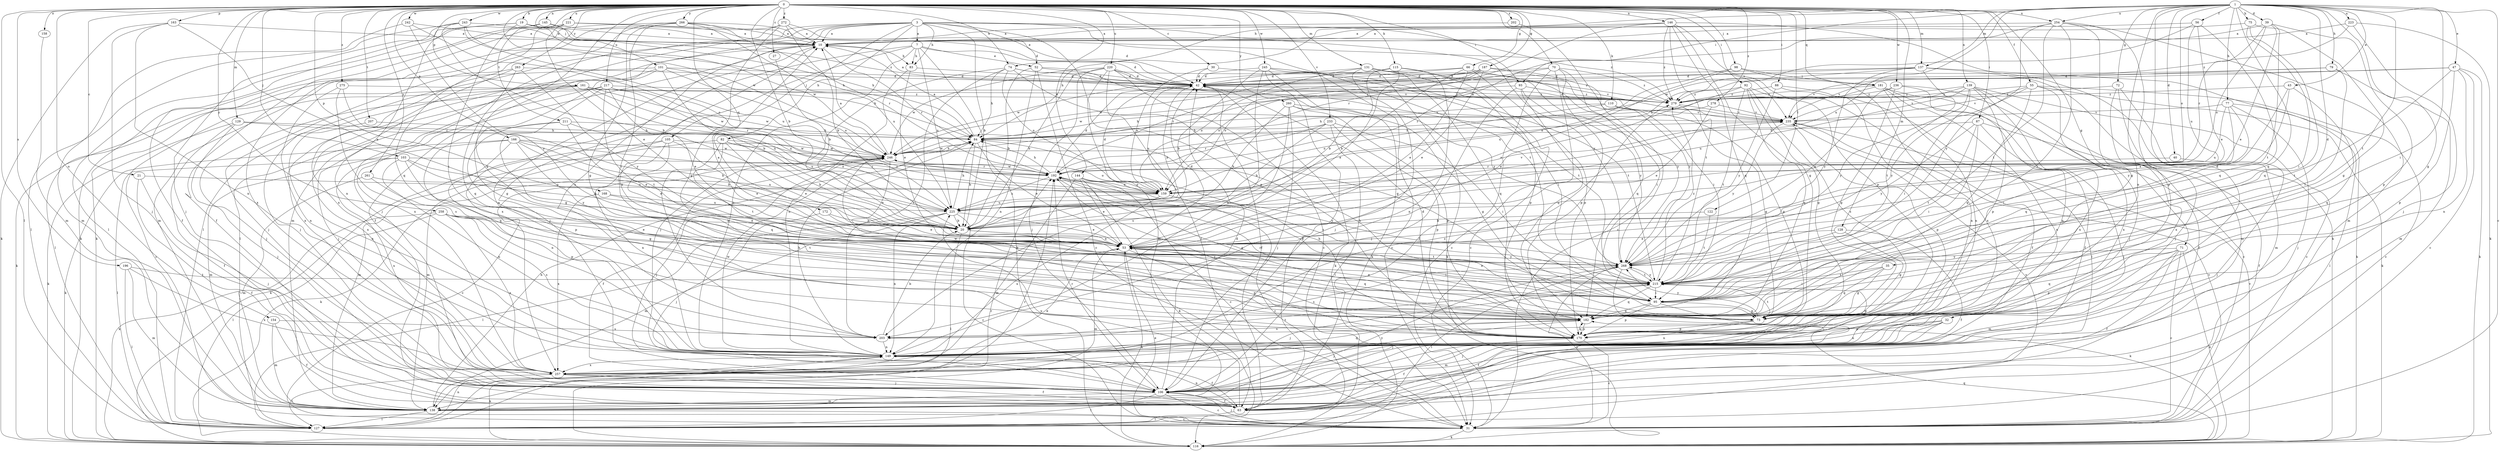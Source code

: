 strict digraph  {
0;
1;
3;
7;
10;
19;
20;
21;
27;
30;
31;
32;
35;
39;
40;
42;
43;
47;
52;
53;
55;
56;
63;
66;
70;
71;
72;
73;
74;
75;
77;
79;
82;
83;
84;
87;
88;
92;
93;
95;
98;
101;
103;
105;
106;
110;
115;
116;
122;
127;
128;
129;
131;
137;
138;
139;
144;
145;
146;
149;
154;
158;
159;
161;
163;
166;
168;
170;
172;
181;
182;
187;
192;
196;
202;
203;
207;
211;
215;
217;
220;
221;
223;
225;
233;
235;
236;
242;
243;
245;
246;
254;
257;
258;
260;
261;
263;
266;
268;
272;
275;
278;
279;
0 -> 19  [label=b];
0 -> 20  [label=b];
0 -> 21  [label=c];
0 -> 27  [label=c];
0 -> 30  [label=c];
0 -> 55  [label=f];
0 -> 66  [label=g];
0 -> 70  [label=g];
0 -> 71  [label=g];
0 -> 74  [label=h];
0 -> 87  [label=i];
0 -> 88  [label=i];
0 -> 92  [label=i];
0 -> 93  [label=i];
0 -> 98  [label=j];
0 -> 101  [label=j];
0 -> 103  [label=j];
0 -> 110  [label=k];
0 -> 115  [label=k];
0 -> 122  [label=l];
0 -> 127  [label=l];
0 -> 128  [label=m];
0 -> 129  [label=m];
0 -> 131  [label=m];
0 -> 137  [label=m];
0 -> 139  [label=n];
0 -> 144  [label=n];
0 -> 145  [label=n];
0 -> 146  [label=n];
0 -> 154  [label=o];
0 -> 158  [label=o];
0 -> 161  [label=p];
0 -> 163  [label=p];
0 -> 166  [label=p];
0 -> 168  [label=p];
0 -> 172  [label=q];
0 -> 181  [label=q];
0 -> 182  [label=q];
0 -> 187  [label=r];
0 -> 196  [label=s];
0 -> 202  [label=s];
0 -> 207  [label=t];
0 -> 211  [label=t];
0 -> 217  [label=u];
0 -> 220  [label=u];
0 -> 221  [label=u];
0 -> 233  [label=v];
0 -> 236  [label=w];
0 -> 242  [label=w];
0 -> 243  [label=w];
0 -> 245  [label=w];
0 -> 246  [label=w];
0 -> 254  [label=x];
0 -> 258  [label=y];
0 -> 260  [label=y];
0 -> 261  [label=y];
0 -> 263  [label=y];
0 -> 266  [label=y];
0 -> 272  [label=z];
0 -> 275  [label=z];
0 -> 278  [label=z];
1 -> 31  [label=c];
1 -> 32  [label=d];
1 -> 35  [label=d];
1 -> 39  [label=d];
1 -> 40  [label=d];
1 -> 43  [label=e];
1 -> 47  [label=e];
1 -> 56  [label=f];
1 -> 72  [label=g];
1 -> 73  [label=g];
1 -> 74  [label=h];
1 -> 75  [label=h];
1 -> 77  [label=h];
1 -> 79  [label=h];
1 -> 93  [label=i];
1 -> 95  [label=i];
1 -> 137  [label=m];
1 -> 149  [label=n];
1 -> 159  [label=o];
1 -> 182  [label=q];
1 -> 215  [label=t];
1 -> 223  [label=u];
1 -> 225  [label=u];
1 -> 254  [label=x];
3 -> 7  [label=a];
3 -> 10  [label=a];
3 -> 20  [label=b];
3 -> 52  [label=e];
3 -> 63  [label=f];
3 -> 82  [label=h];
3 -> 83  [label=h];
3 -> 105  [label=j];
3 -> 127  [label=l];
3 -> 138  [label=m];
3 -> 170  [label=p];
3 -> 203  [label=s];
3 -> 215  [label=t];
3 -> 268  [label=y];
3 -> 279  [label=z];
7 -> 42  [label=d];
7 -> 52  [label=e];
7 -> 83  [label=h];
7 -> 106  [label=j];
7 -> 116  [label=k];
7 -> 149  [label=n];
7 -> 225  [label=u];
7 -> 257  [label=x];
10 -> 83  [label=h];
10 -> 127  [label=l];
10 -> 192  [label=r];
10 -> 257  [label=x];
19 -> 10  [label=a];
19 -> 63  [label=f];
19 -> 95  [label=i];
19 -> 149  [label=n];
19 -> 246  [label=w];
19 -> 279  [label=z];
20 -> 53  [label=e];
20 -> 127  [label=l];
20 -> 215  [label=t];
21 -> 63  [label=f];
21 -> 106  [label=j];
21 -> 159  [label=o];
27 -> 20  [label=b];
30 -> 42  [label=d];
30 -> 159  [label=o];
30 -> 268  [label=y];
31 -> 53  [label=e];
31 -> 106  [label=j];
31 -> 116  [label=k];
31 -> 235  [label=v];
31 -> 268  [label=y];
32 -> 63  [label=f];
32 -> 106  [label=j];
32 -> 138  [label=m];
32 -> 149  [label=n];
32 -> 170  [label=p];
35 -> 73  [label=g];
35 -> 95  [label=i];
35 -> 182  [label=q];
35 -> 215  [label=t];
39 -> 10  [label=a];
39 -> 53  [label=e];
39 -> 159  [label=o];
39 -> 170  [label=p];
39 -> 192  [label=r];
39 -> 215  [label=t];
40 -> 106  [label=j];
40 -> 192  [label=r];
42 -> 10  [label=a];
42 -> 20  [label=b];
42 -> 63  [label=f];
42 -> 116  [label=k];
42 -> 225  [label=u];
42 -> 279  [label=z];
43 -> 53  [label=e];
43 -> 182  [label=q];
43 -> 268  [label=y];
43 -> 279  [label=z];
47 -> 31  [label=c];
47 -> 42  [label=d];
47 -> 116  [label=k];
47 -> 149  [label=n];
47 -> 170  [label=p];
47 -> 215  [label=t];
47 -> 235  [label=v];
52 -> 20  [label=b];
52 -> 31  [label=c];
52 -> 42  [label=d];
52 -> 149  [label=n];
52 -> 268  [label=y];
53 -> 42  [label=d];
53 -> 95  [label=i];
53 -> 116  [label=k];
53 -> 138  [label=m];
53 -> 170  [label=p];
53 -> 182  [label=q];
53 -> 268  [label=y];
55 -> 31  [label=c];
55 -> 116  [label=k];
55 -> 182  [label=q];
55 -> 235  [label=v];
55 -> 257  [label=x];
55 -> 268  [label=y];
55 -> 279  [label=z];
56 -> 10  [label=a];
56 -> 53  [label=e];
56 -> 182  [label=q];
56 -> 225  [label=u];
56 -> 246  [label=w];
63 -> 127  [label=l];
63 -> 149  [label=n];
63 -> 225  [label=u];
66 -> 20  [label=b];
66 -> 42  [label=d];
66 -> 53  [label=e];
66 -> 95  [label=i];
66 -> 170  [label=p];
66 -> 246  [label=w];
70 -> 31  [label=c];
70 -> 42  [label=d];
70 -> 63  [label=f];
70 -> 159  [label=o];
70 -> 170  [label=p];
70 -> 182  [label=q];
70 -> 279  [label=z];
71 -> 31  [label=c];
71 -> 63  [label=f];
71 -> 116  [label=k];
71 -> 138  [label=m];
71 -> 170  [label=p];
71 -> 182  [label=q];
71 -> 268  [label=y];
72 -> 106  [label=j];
72 -> 138  [label=m];
72 -> 257  [label=x];
72 -> 279  [label=z];
73 -> 149  [label=n];
73 -> 170  [label=p];
73 -> 192  [label=r];
73 -> 215  [label=t];
73 -> 268  [label=y];
74 -> 42  [label=d];
74 -> 73  [label=g];
74 -> 84  [label=h];
74 -> 106  [label=j];
74 -> 159  [label=o];
74 -> 203  [label=s];
74 -> 235  [label=v];
75 -> 10  [label=a];
75 -> 73  [label=g];
75 -> 95  [label=i];
75 -> 182  [label=q];
77 -> 95  [label=i];
77 -> 106  [label=j];
77 -> 127  [label=l];
77 -> 182  [label=q];
77 -> 225  [label=u];
77 -> 235  [label=v];
79 -> 42  [label=d];
79 -> 95  [label=i];
79 -> 138  [label=m];
79 -> 235  [label=v];
82 -> 20  [label=b];
82 -> 53  [label=e];
82 -> 138  [label=m];
82 -> 159  [label=o];
82 -> 203  [label=s];
82 -> 215  [label=t];
82 -> 246  [label=w];
83 -> 42  [label=d];
83 -> 53  [label=e];
83 -> 149  [label=n];
84 -> 10  [label=a];
84 -> 20  [label=b];
84 -> 53  [label=e];
84 -> 246  [label=w];
87 -> 63  [label=f];
87 -> 84  [label=h];
87 -> 95  [label=i];
87 -> 106  [label=j];
87 -> 215  [label=t];
87 -> 268  [label=y];
88 -> 127  [label=l];
88 -> 149  [label=n];
88 -> 268  [label=y];
88 -> 279  [label=z];
92 -> 53  [label=e];
92 -> 63  [label=f];
92 -> 73  [label=g];
92 -> 182  [label=q];
92 -> 203  [label=s];
92 -> 215  [label=t];
92 -> 279  [label=z];
93 -> 106  [label=j];
93 -> 182  [label=q];
93 -> 246  [label=w];
93 -> 268  [label=y];
93 -> 279  [label=z];
95 -> 53  [label=e];
95 -> 73  [label=g];
95 -> 84  [label=h];
95 -> 106  [label=j];
95 -> 170  [label=p];
95 -> 182  [label=q];
98 -> 53  [label=e];
98 -> 225  [label=u];
98 -> 257  [label=x];
98 -> 181  [label=i];
101 -> 20  [label=b];
101 -> 42  [label=d];
101 -> 73  [label=g];
101 -> 84  [label=h];
101 -> 106  [label=j];
101 -> 127  [label=l];
101 -> 159  [label=o];
103 -> 20  [label=b];
103 -> 73  [label=g];
103 -> 127  [label=l];
103 -> 149  [label=n];
103 -> 192  [label=r];
103 -> 225  [label=u];
103 -> 257  [label=x];
105 -> 53  [label=e];
105 -> 116  [label=k];
105 -> 138  [label=m];
105 -> 149  [label=n];
105 -> 182  [label=q];
105 -> 246  [label=w];
106 -> 31  [label=c];
106 -> 42  [label=d];
106 -> 63  [label=f];
106 -> 127  [label=l];
106 -> 138  [label=m];
106 -> 192  [label=r];
110 -> 73  [label=g];
110 -> 84  [label=h];
110 -> 159  [label=o];
110 -> 235  [label=v];
115 -> 20  [label=b];
115 -> 31  [label=c];
115 -> 42  [label=d];
115 -> 53  [label=e];
115 -> 149  [label=n];
116 -> 182  [label=q];
116 -> 192  [label=r];
116 -> 235  [label=v];
122 -> 20  [label=b];
122 -> 215  [label=t];
127 -> 149  [label=n];
127 -> 192  [label=r];
127 -> 235  [label=v];
128 -> 53  [label=e];
128 -> 63  [label=f];
128 -> 73  [label=g];
128 -> 215  [label=t];
129 -> 20  [label=b];
129 -> 63  [label=f];
129 -> 84  [label=h];
129 -> 106  [label=j];
129 -> 116  [label=k];
131 -> 42  [label=d];
131 -> 106  [label=j];
131 -> 116  [label=k];
131 -> 159  [label=o];
131 -> 170  [label=p];
131 -> 182  [label=q];
131 -> 235  [label=v];
137 -> 42  [label=d];
137 -> 116  [label=k];
137 -> 138  [label=m];
137 -> 159  [label=o];
137 -> 192  [label=r];
137 -> 215  [label=t];
137 -> 268  [label=y];
138 -> 31  [label=c];
138 -> 84  [label=h];
138 -> 127  [label=l];
138 -> 268  [label=y];
139 -> 31  [label=c];
139 -> 63  [label=f];
139 -> 95  [label=i];
139 -> 170  [label=p];
139 -> 225  [label=u];
139 -> 235  [label=v];
139 -> 257  [label=x];
139 -> 268  [label=y];
139 -> 279  [label=z];
144 -> 31  [label=c];
144 -> 53  [label=e];
144 -> 116  [label=k];
144 -> 138  [label=m];
144 -> 159  [label=o];
144 -> 268  [label=y];
145 -> 10  [label=a];
145 -> 63  [label=f];
145 -> 84  [label=h];
145 -> 127  [label=l];
146 -> 10  [label=a];
146 -> 73  [label=g];
146 -> 84  [label=h];
146 -> 116  [label=k];
146 -> 170  [label=p];
146 -> 182  [label=q];
146 -> 192  [label=r];
146 -> 215  [label=t];
146 -> 279  [label=z];
149 -> 10  [label=a];
149 -> 63  [label=f];
149 -> 84  [label=h];
149 -> 116  [label=k];
149 -> 182  [label=q];
149 -> 215  [label=t];
149 -> 246  [label=w];
149 -> 257  [label=x];
154 -> 63  [label=f];
154 -> 138  [label=m];
154 -> 203  [label=s];
158 -> 138  [label=m];
159 -> 31  [label=c];
159 -> 42  [label=d];
159 -> 225  [label=u];
159 -> 235  [label=v];
159 -> 257  [label=x];
161 -> 31  [label=c];
161 -> 106  [label=j];
161 -> 116  [label=k];
161 -> 192  [label=r];
161 -> 225  [label=u];
161 -> 246  [label=w];
161 -> 279  [label=z];
163 -> 10  [label=a];
163 -> 53  [label=e];
163 -> 106  [label=j];
163 -> 116  [label=k];
163 -> 149  [label=n];
166 -> 20  [label=b];
166 -> 53  [label=e];
166 -> 116  [label=k];
166 -> 138  [label=m];
166 -> 149  [label=n];
166 -> 159  [label=o];
166 -> 246  [label=w];
166 -> 268  [label=y];
168 -> 53  [label=e];
168 -> 225  [label=u];
168 -> 257  [label=x];
170 -> 31  [label=c];
170 -> 42  [label=d];
170 -> 63  [label=f];
170 -> 84  [label=h];
170 -> 182  [label=q];
170 -> 192  [label=r];
172 -> 20  [label=b];
172 -> 53  [label=e];
172 -> 106  [label=j];
181 -> 31  [label=c];
181 -> 63  [label=f];
181 -> 84  [label=h];
181 -> 149  [label=n];
181 -> 257  [label=x];
181 -> 279  [label=z];
182 -> 10  [label=a];
182 -> 106  [label=j];
182 -> 170  [label=p];
182 -> 203  [label=s];
182 -> 246  [label=w];
187 -> 42  [label=d];
187 -> 53  [label=e];
187 -> 95  [label=i];
187 -> 159  [label=o];
187 -> 192  [label=r];
187 -> 246  [label=w];
187 -> 268  [label=y];
192 -> 42  [label=d];
192 -> 73  [label=g];
192 -> 84  [label=h];
192 -> 95  [label=i];
192 -> 159  [label=o];
192 -> 225  [label=u];
192 -> 246  [label=w];
196 -> 127  [label=l];
196 -> 138  [label=m];
196 -> 215  [label=t];
196 -> 257  [label=x];
202 -> 10  [label=a];
202 -> 31  [label=c];
203 -> 20  [label=b];
203 -> 149  [label=n];
207 -> 84  [label=h];
207 -> 149  [label=n];
211 -> 53  [label=e];
211 -> 84  [label=h];
211 -> 170  [label=p];
211 -> 182  [label=q];
211 -> 225  [label=u];
215 -> 53  [label=e];
215 -> 95  [label=i];
215 -> 106  [label=j];
215 -> 170  [label=p];
215 -> 182  [label=q];
215 -> 192  [label=r];
215 -> 268  [label=y];
215 -> 279  [label=z];
217 -> 53  [label=e];
217 -> 73  [label=g];
217 -> 106  [label=j];
217 -> 215  [label=t];
217 -> 225  [label=u];
217 -> 246  [label=w];
217 -> 257  [label=x];
217 -> 279  [label=z];
220 -> 20  [label=b];
220 -> 31  [label=c];
220 -> 42  [label=d];
220 -> 63  [label=f];
220 -> 106  [label=j];
220 -> 138  [label=m];
220 -> 215  [label=t];
220 -> 246  [label=w];
220 -> 279  [label=z];
221 -> 10  [label=a];
221 -> 42  [label=d];
221 -> 53  [label=e];
221 -> 116  [label=k];
221 -> 182  [label=q];
221 -> 257  [label=x];
223 -> 10  [label=a];
223 -> 106  [label=j];
223 -> 116  [label=k];
223 -> 279  [label=z];
225 -> 20  [label=b];
225 -> 31  [label=c];
225 -> 53  [label=e];
225 -> 84  [label=h];
225 -> 127  [label=l];
225 -> 138  [label=m];
225 -> 149  [label=n];
233 -> 20  [label=b];
233 -> 84  [label=h];
233 -> 95  [label=i];
233 -> 127  [label=l];
233 -> 170  [label=p];
233 -> 192  [label=r];
235 -> 84  [label=h];
235 -> 170  [label=p];
235 -> 268  [label=y];
236 -> 53  [label=e];
236 -> 73  [label=g];
236 -> 106  [label=j];
236 -> 149  [label=n];
236 -> 279  [label=z];
242 -> 10  [label=a];
242 -> 138  [label=m];
242 -> 159  [label=o];
242 -> 268  [label=y];
243 -> 10  [label=a];
243 -> 20  [label=b];
243 -> 84  [label=h];
243 -> 106  [label=j];
243 -> 127  [label=l];
243 -> 225  [label=u];
245 -> 20  [label=b];
245 -> 31  [label=c];
245 -> 42  [label=d];
245 -> 63  [label=f];
245 -> 95  [label=i];
245 -> 116  [label=k];
245 -> 203  [label=s];
245 -> 215  [label=t];
246 -> 10  [label=a];
246 -> 31  [label=c];
246 -> 53  [label=e];
246 -> 63  [label=f];
246 -> 84  [label=h];
246 -> 106  [label=j];
246 -> 116  [label=k];
246 -> 159  [label=o];
246 -> 192  [label=r];
254 -> 10  [label=a];
254 -> 73  [label=g];
254 -> 95  [label=i];
254 -> 138  [label=m];
254 -> 170  [label=p];
254 -> 215  [label=t];
254 -> 246  [label=w];
254 -> 268  [label=y];
257 -> 53  [label=e];
257 -> 63  [label=f];
257 -> 106  [label=j];
257 -> 127  [label=l];
257 -> 279  [label=z];
258 -> 20  [label=b];
258 -> 53  [label=e];
258 -> 116  [label=k];
258 -> 127  [label=l];
258 -> 203  [label=s];
258 -> 215  [label=t];
258 -> 257  [label=x];
260 -> 20  [label=b];
260 -> 73  [label=g];
260 -> 106  [label=j];
260 -> 170  [label=p];
260 -> 203  [label=s];
260 -> 235  [label=v];
261 -> 138  [label=m];
261 -> 159  [label=o];
261 -> 170  [label=p];
263 -> 42  [label=d];
263 -> 106  [label=j];
263 -> 182  [label=q];
263 -> 257  [label=x];
263 -> 268  [label=y];
266 -> 10  [label=a];
266 -> 73  [label=g];
266 -> 95  [label=i];
266 -> 116  [label=k];
266 -> 192  [label=r];
266 -> 225  [label=u];
266 -> 235  [label=v];
266 -> 257  [label=x];
268 -> 10  [label=a];
268 -> 116  [label=k];
268 -> 127  [label=l];
268 -> 203  [label=s];
268 -> 215  [label=t];
272 -> 10  [label=a];
272 -> 20  [label=b];
272 -> 42  [label=d];
272 -> 73  [label=g];
272 -> 106  [label=j];
272 -> 138  [label=m];
275 -> 149  [label=n];
275 -> 192  [label=r];
275 -> 203  [label=s];
275 -> 279  [label=z];
278 -> 53  [label=e];
278 -> 84  [label=h];
278 -> 235  [label=v];
279 -> 42  [label=d];
279 -> 73  [label=g];
279 -> 235  [label=v];
}
